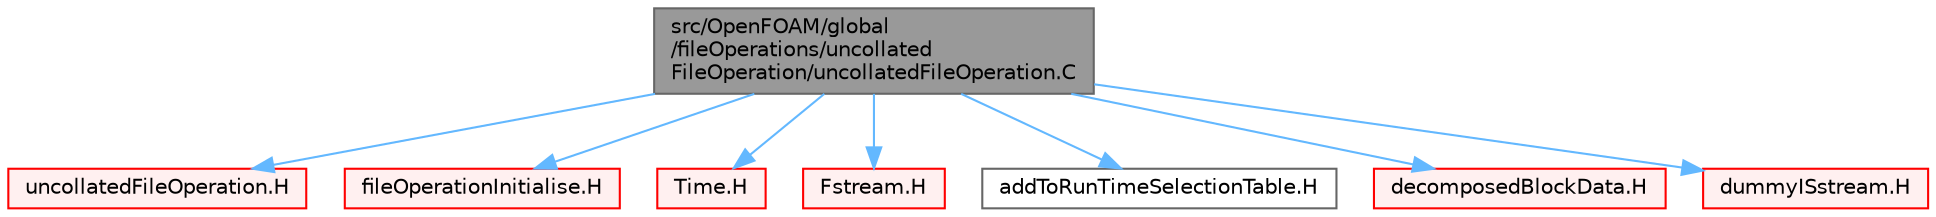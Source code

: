 digraph "src/OpenFOAM/global/fileOperations/uncollatedFileOperation/uncollatedFileOperation.C"
{
 // LATEX_PDF_SIZE
  bgcolor="transparent";
  edge [fontname=Helvetica,fontsize=10,labelfontname=Helvetica,labelfontsize=10];
  node [fontname=Helvetica,fontsize=10,shape=box,height=0.2,width=0.4];
  Node1 [id="Node000001",label="src/OpenFOAM/global\l/fileOperations/uncollated\lFileOperation/uncollatedFileOperation.C",height=0.2,width=0.4,color="gray40", fillcolor="grey60", style="filled", fontcolor="black",tooltip=" "];
  Node1 -> Node2 [id="edge1_Node000001_Node000002",color="steelblue1",style="solid",tooltip=" "];
  Node2 [id="Node000002",label="uncollatedFileOperation.H",height=0.2,width=0.4,color="red", fillcolor="#FFF0F0", style="filled",URL="$uncollatedFileOperation_8H.html",tooltip=" "];
  Node1 -> Node160 [id="edge2_Node000001_Node000160",color="steelblue1",style="solid",tooltip=" "];
  Node160 [id="Node000160",label="fileOperationInitialise.H",height=0.2,width=0.4,color="red", fillcolor="#FFF0F0", style="filled",URL="$fileOperationInitialise_8H.html",tooltip=" "];
  Node1 -> Node161 [id="edge3_Node000001_Node000161",color="steelblue1",style="solid",tooltip=" "];
  Node161 [id="Node000161",label="Time.H",height=0.2,width=0.4,color="red", fillcolor="#FFF0F0", style="filled",URL="$Time_8H.html",tooltip=" "];
  Node1 -> Node254 [id="edge4_Node000001_Node000254",color="steelblue1",style="solid",tooltip=" "];
  Node254 [id="Node000254",label="Fstream.H",height=0.2,width=0.4,color="red", fillcolor="#FFF0F0", style="filled",URL="$Fstream_8H.html",tooltip=" "];
  Node1 -> Node259 [id="edge5_Node000001_Node000259",color="steelblue1",style="solid",tooltip=" "];
  Node259 [id="Node000259",label="addToRunTimeSelectionTable.H",height=0.2,width=0.4,color="grey40", fillcolor="white", style="filled",URL="$addToRunTimeSelectionTable_8H.html",tooltip="Macros for easy insertion into run-time selection tables."];
  Node1 -> Node260 [id="edge6_Node000001_Node000260",color="steelblue1",style="solid",tooltip=" "];
  Node260 [id="Node000260",label="decomposedBlockData.H",height=0.2,width=0.4,color="red", fillcolor="#FFF0F0", style="filled",URL="$decomposedBlockData_8H.html",tooltip=" "];
  Node1 -> Node261 [id="edge7_Node000001_Node000261",color="steelblue1",style="solid",tooltip=" "];
  Node261 [id="Node000261",label="dummyISstream.H",height=0.2,width=0.4,color="red", fillcolor="#FFF0F0", style="filled",URL="$dummyISstream_8H.html",tooltip=" "];
}
